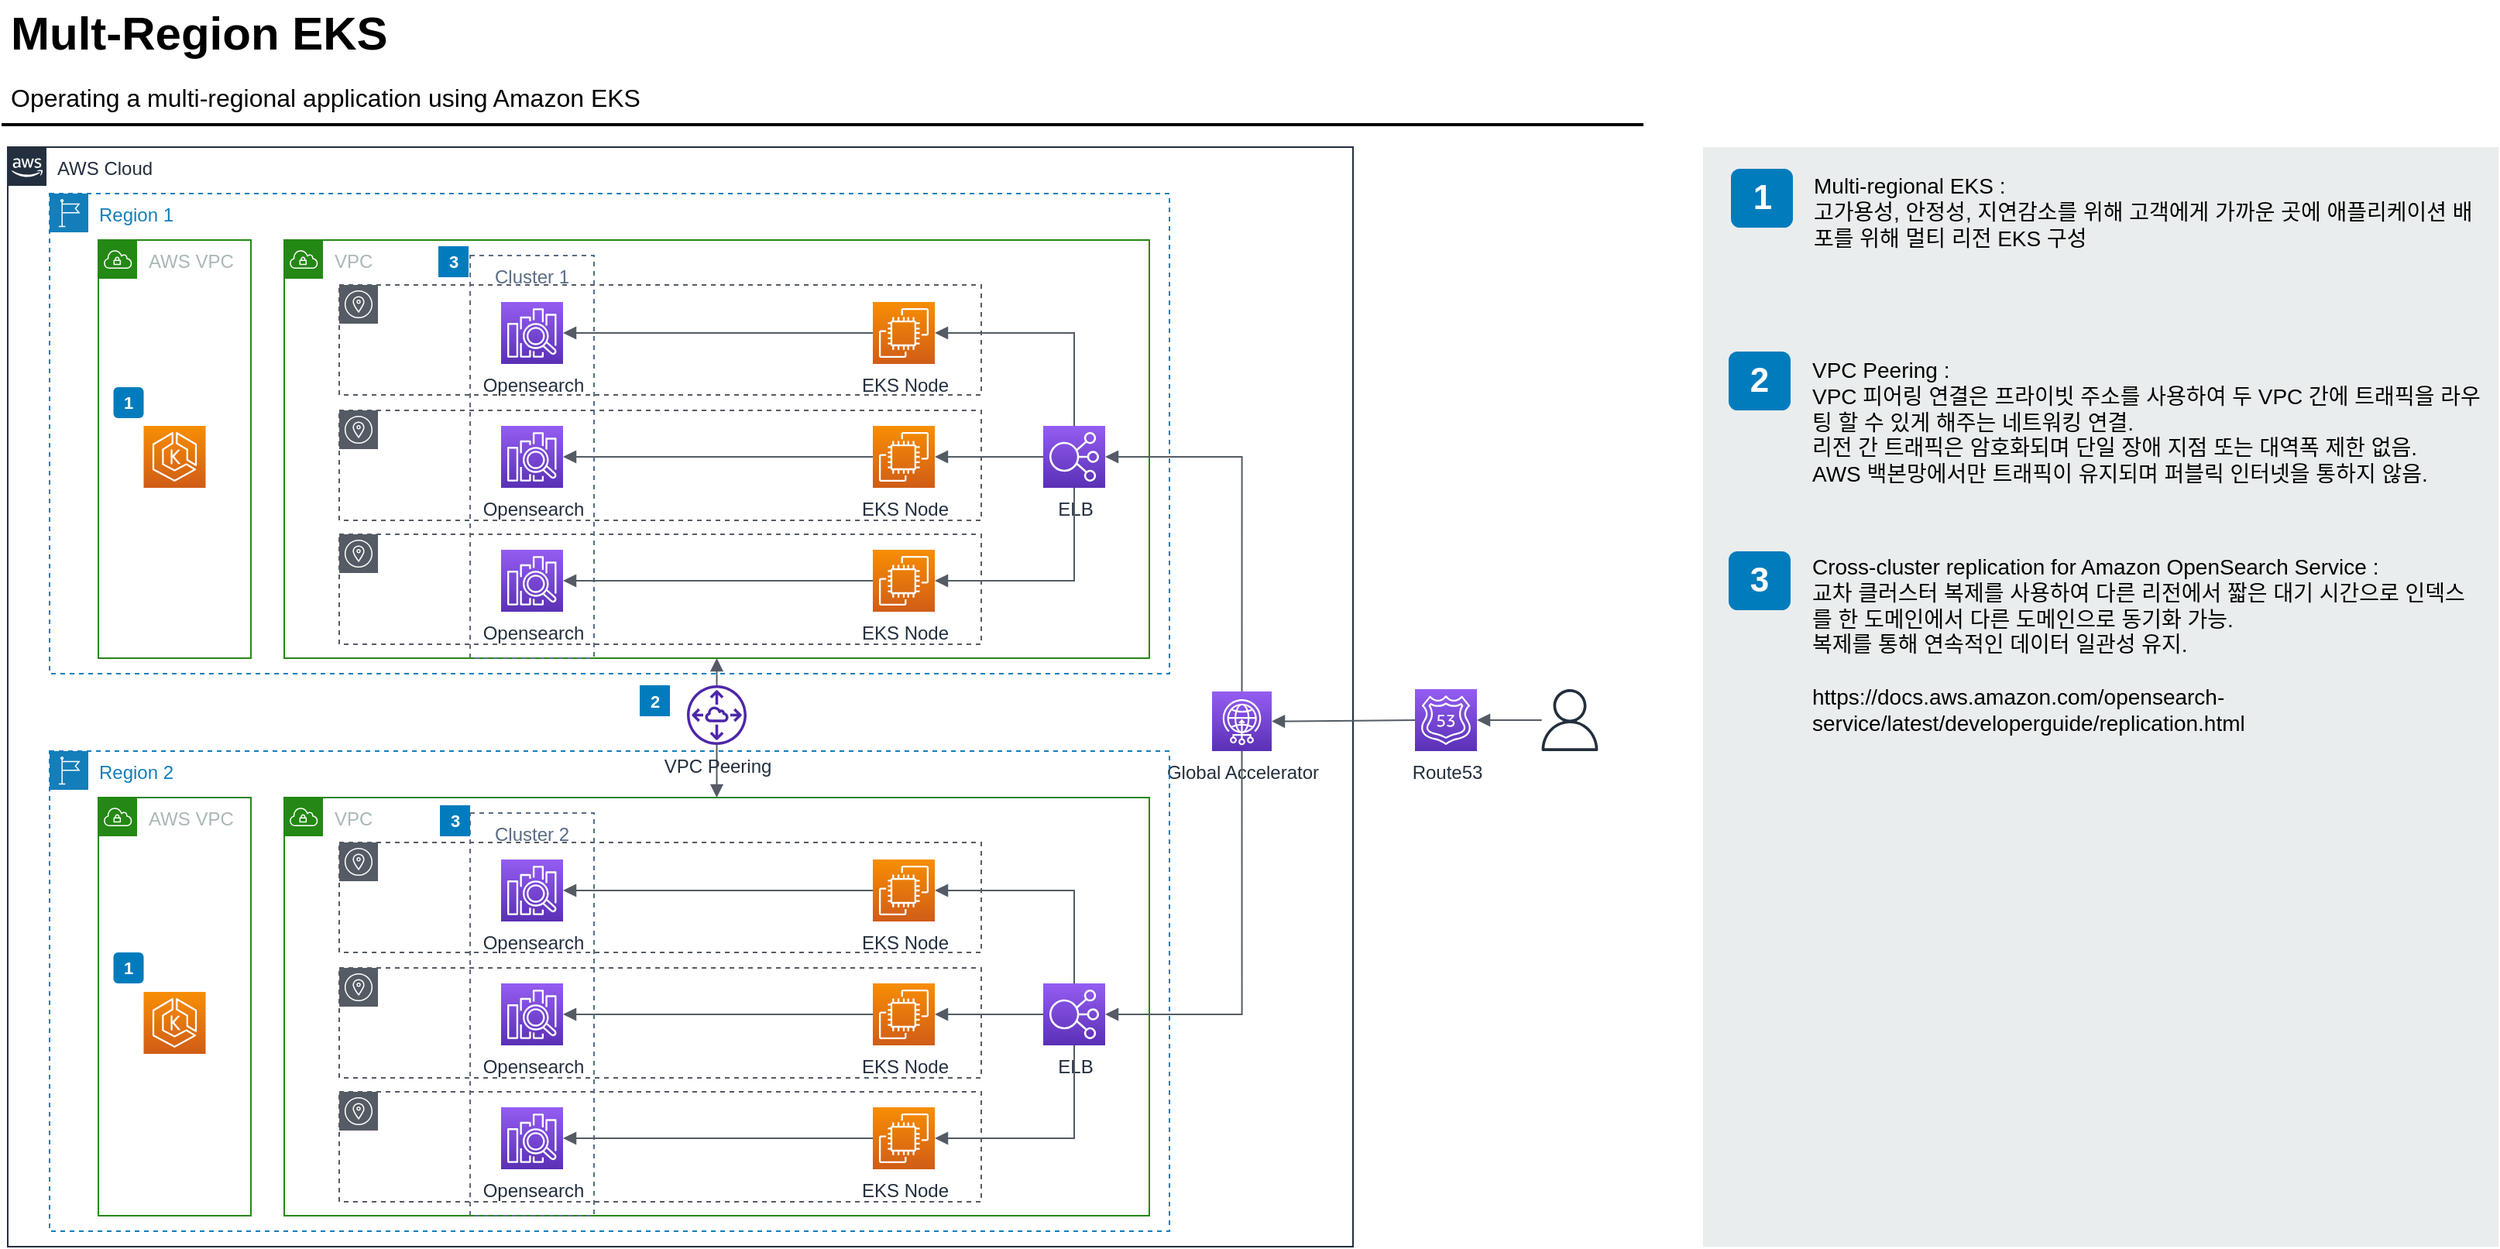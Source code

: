 <mxfile version="20.2.0" type="github">
  <diagram id="Ht1M8jgEwFfnCIfOTk4-" name="Page-1">
    <mxGraphModel dx="1955" dy="887" grid="1" gridSize="10" guides="1" tooltips="1" connect="1" arrows="1" fold="1" page="1" pageScale="1" pageWidth="827" pageHeight="1169" math="0" shadow="0">
      <root>
        <mxCell id="0" />
        <mxCell id="1" parent="0" />
        <mxCell id="-QjtrjUzRDEMRZ5MF8oH-47" value="Mult-Region EKS" style="text;html=1;resizable=0;points=[];autosize=1;align=left;verticalAlign=top;spacingTop=-4;fontSize=30;fontStyle=1" parent="1" vertex="1">
          <mxGeometry x="12" y="65.5" width="270" height="40" as="geometry" />
        </mxCell>
        <mxCell id="-QjtrjUzRDEMRZ5MF8oH-48" value="Operating a multi-regional application using Amazon EKS" style="text;html=1;resizable=0;points=[];autosize=1;align=left;verticalAlign=top;spacingTop=-4;fontSize=16" parent="1" vertex="1">
          <mxGeometry x="12" y="115.5" width="430" height="30" as="geometry" />
        </mxCell>
        <mxCell id="SCVMTBWpLvtzJIhz15lM-1" value="" style="line;strokeWidth=2;html=1;fontSize=14;" parent="1" vertex="1">
          <mxGeometry x="8" y="140.5" width="1060" height="10" as="geometry" />
        </mxCell>
        <mxCell id="7OVz4w7n9kzEPWy-4BBC-3" value="" style="rounded=0;whiteSpace=wrap;html=1;fillColor=#EAEDED;fontSize=22;fontColor=#FFFFFF;strokeColor=none;labelBackgroundColor=none;" parent="1" vertex="1">
          <mxGeometry x="1106.5" y="160" width="513.5" height="710" as="geometry" />
        </mxCell>
        <mxCell id="7OVz4w7n9kzEPWy-4BBC-4" value="1" style="rounded=1;whiteSpace=wrap;html=1;fillColor=#007CBD;strokeColor=none;fontColor=#FFFFFF;fontStyle=1;fontSize=22;labelBackgroundColor=none;" parent="1" vertex="1">
          <mxGeometry x="1124.5" y="174" width="40" height="38" as="geometry" />
        </mxCell>
        <mxCell id="7OVz4w7n9kzEPWy-4BBC-5" value="2" style="rounded=1;whiteSpace=wrap;html=1;fillColor=#007CBD;strokeColor=none;fontColor=#FFFFFF;fontStyle=1;fontSize=22;labelBackgroundColor=none;" parent="1" vertex="1">
          <mxGeometry x="1123" y="292" width="40" height="38" as="geometry" />
        </mxCell>
        <mxCell id="7OVz4w7n9kzEPWy-4BBC-6" value="3" style="rounded=1;whiteSpace=wrap;html=1;fillColor=#007CBD;strokeColor=none;fontColor=#FFFFFF;fontStyle=1;fontSize=22;labelBackgroundColor=none;" parent="1" vertex="1">
          <mxGeometry x="1123" y="421" width="40" height="38" as="geometry" />
        </mxCell>
        <mxCell id="7OVz4w7n9kzEPWy-4BBC-13" value="&lt;span&gt;Multi-regional EKS :&lt;br&gt;&lt;/span&gt;고가용성, 안정성, 지연감소를 위해 고객에게 가까운 곳에 애플리케이션 배포를 위해 멀티 리전 EKS 구성" style="text;html=1;align=left;verticalAlign=top;spacingTop=-4;fontSize=14;labelBackgroundColor=none;whiteSpace=wrap;" parent="1" vertex="1">
          <mxGeometry x="1176" y="173.5" width="434" height="118" as="geometry" />
        </mxCell>
        <mxCell id="7OVz4w7n9kzEPWy-4BBC-14" value="&lt;span&gt;VPC Peering :&lt;br&gt;&lt;/span&gt;VPC 피어링 연결은 프라이빗 주소를 사용하여 두 VPC 간에 트래픽을 라우팅 할 수 있게 해주는 네트워킹 연결.&lt;br&gt;리전 간 트래픽은 암호화되며 단일 장애 지점 또는 대역폭 제한 없음.&lt;br&gt;AWS 백본망에서만 트래픽이 유지되며 퍼블릭 인터넷을 통하지 않음.&lt;br&gt;" style="text;html=1;align=left;verticalAlign=top;spacingTop=-4;fontSize=14;labelBackgroundColor=none;whiteSpace=wrap;" parent="1" vertex="1">
          <mxGeometry x="1175" y="292.5" width="435" height="115" as="geometry" />
        </mxCell>
        <mxCell id="7OVz4w7n9kzEPWy-4BBC-15" value="&lt;span&gt;Cross-cluster replication for Amazon OpenSearch Service :&lt;br&gt;교차 클러스터 복제를 사용하여 다른 리전에서 짧은 대기 시간으로 인덱스를 한 도메인에서 다른 도메인으로 동기화 가능.&lt;br&gt;복제를 통해 연속적인 데이터 일관성 유지.&lt;br&gt;&lt;br&gt;https://docs.aws.amazon.com/opensearch-service/latest/developerguide/replication.html&lt;br&gt;&lt;/span&gt;" style="text;html=1;align=left;verticalAlign=top;spacingTop=-4;fontSize=14;labelBackgroundColor=none;whiteSpace=wrap;" parent="1" vertex="1">
          <mxGeometry x="1175" y="419.5" width="435" height="117" as="geometry" />
        </mxCell>
        <mxCell id="2nmR14bbNB3ImoQ5nQzP-1" value="AWS Cloud" style="points=[[0,0],[0.25,0],[0.5,0],[0.75,0],[1,0],[1,0.25],[1,0.5],[1,0.75],[1,1],[0.75,1],[0.5,1],[0.25,1],[0,1],[0,0.75],[0,0.5],[0,0.25]];outlineConnect=0;gradientColor=none;html=1;whiteSpace=wrap;fontSize=12;fontStyle=0;shape=mxgraph.aws4.group;grIcon=mxgraph.aws4.group_aws_cloud_alt;strokeColor=#232F3E;fillColor=none;verticalAlign=top;align=left;spacingLeft=30;fontColor=#232F3E;dashed=0;container=1;pointerEvents=0;collapsible=0;recursiveResize=0;" vertex="1" parent="1">
          <mxGeometry x="12" y="160" width="868.5" height="710" as="geometry" />
        </mxCell>
        <mxCell id="2nmR14bbNB3ImoQ5nQzP-2" value="Region 1" style="points=[[0,0],[0.25,0],[0.5,0],[0.75,0],[1,0],[1,0.25],[1,0.5],[1,0.75],[1,1],[0.75,1],[0.5,1],[0.25,1],[0,1],[0,0.75],[0,0.5],[0,0.25]];outlineConnect=0;gradientColor=none;html=1;whiteSpace=wrap;fontSize=12;fontStyle=0;container=1;pointerEvents=0;collapsible=0;recursiveResize=0;shape=mxgraph.aws4.group;grIcon=mxgraph.aws4.group_region;strokeColor=#147EBA;fillColor=none;verticalAlign=top;align=left;spacingLeft=30;fontColor=#147EBA;dashed=1;" vertex="1" parent="2nmR14bbNB3ImoQ5nQzP-1">
          <mxGeometry x="27" y="30" width="723" height="310" as="geometry" />
        </mxCell>
        <mxCell id="2nmR14bbNB3ImoQ5nQzP-4" value="AWS VPC" style="points=[[0,0],[0.25,0],[0.5,0],[0.75,0],[1,0],[1,0.25],[1,0.5],[1,0.75],[1,1],[0.75,1],[0.5,1],[0.25,1],[0,1],[0,0.75],[0,0.5],[0,0.25]];outlineConnect=0;gradientColor=none;html=1;whiteSpace=wrap;fontSize=12;fontStyle=0;container=1;pointerEvents=0;collapsible=0;recursiveResize=0;shape=mxgraph.aws4.group;grIcon=mxgraph.aws4.group_vpc;strokeColor=#248814;fillColor=none;verticalAlign=top;align=left;spacingLeft=30;fontColor=#AAB7B8;dashed=0;" vertex="1" parent="2nmR14bbNB3ImoQ5nQzP-2">
          <mxGeometry x="31.5" y="30" width="98.5" height="270" as="geometry" />
        </mxCell>
        <mxCell id="2nmR14bbNB3ImoQ5nQzP-7" value="" style="sketch=0;points=[[0,0,0],[0.25,0,0],[0.5,0,0],[0.75,0,0],[1,0,0],[0,1,0],[0.25,1,0],[0.5,1,0],[0.75,1,0],[1,1,0],[0,0.25,0],[0,0.5,0],[0,0.75,0],[1,0.25,0],[1,0.5,0],[1,0.75,0]];outlineConnect=0;fontColor=#232F3E;gradientColor=#F78E04;gradientDirection=north;fillColor=#D05C17;strokeColor=#ffffff;dashed=0;verticalLabelPosition=bottom;verticalAlign=top;align=center;html=1;fontSize=12;fontStyle=0;aspect=fixed;shape=mxgraph.aws4.resourceIcon;resIcon=mxgraph.aws4.eks;" vertex="1" parent="2nmR14bbNB3ImoQ5nQzP-4">
          <mxGeometry x="29.25" y="120" width="40" height="40" as="geometry" />
        </mxCell>
        <mxCell id="2nmR14bbNB3ImoQ5nQzP-74" value="1" style="rounded=1;whiteSpace=wrap;html=1;fillColor=#007CBD;strokeColor=none;fontColor=#FFFFFF;fontStyle=1;fontSize=11;labelBackgroundColor=none;" vertex="1" parent="2nmR14bbNB3ImoQ5nQzP-4">
          <mxGeometry x="9.75" y="95" width="19.5" height="20" as="geometry" />
        </mxCell>
        <mxCell id="2nmR14bbNB3ImoQ5nQzP-8" value="VPC" style="points=[[0,0],[0.25,0],[0.5,0],[0.75,0],[1,0],[1,0.25],[1,0.5],[1,0.75],[1,1],[0.75,1],[0.5,1],[0.25,1],[0,1],[0,0.75],[0,0.5],[0,0.25]];outlineConnect=0;gradientColor=none;html=1;whiteSpace=wrap;fontSize=12;fontStyle=0;container=1;pointerEvents=0;collapsible=0;recursiveResize=0;shape=mxgraph.aws4.group;grIcon=mxgraph.aws4.group_vpc;strokeColor=#248814;fillColor=none;verticalAlign=top;align=left;spacingLeft=30;fontColor=#AAB7B8;dashed=0;" vertex="1" parent="2nmR14bbNB3ImoQ5nQzP-2">
          <mxGeometry x="151.5" y="30" width="558.5" height="270" as="geometry" />
        </mxCell>
        <mxCell id="2nmR14bbNB3ImoQ5nQzP-19" value="" style="sketch=0;outlineConnect=0;gradientColor=none;html=1;whiteSpace=wrap;fontSize=12;fontStyle=0;shape=mxgraph.aws4.group;grIcon=mxgraph.aws4.group_availability_zone;strokeColor=#545B64;fillColor=none;verticalAlign=top;align=left;spacingLeft=30;fontColor=#545B64;dashed=1;" vertex="1" parent="2nmR14bbNB3ImoQ5nQzP-8">
          <mxGeometry x="35.5" y="190" width="414.5" height="71" as="geometry" />
        </mxCell>
        <mxCell id="2nmR14bbNB3ImoQ5nQzP-13" value="" style="sketch=0;outlineConnect=0;gradientColor=none;html=1;whiteSpace=wrap;fontSize=12;fontStyle=0;shape=mxgraph.aws4.group;grIcon=mxgraph.aws4.group_availability_zone;strokeColor=#545B64;fillColor=none;verticalAlign=top;align=left;spacingLeft=30;fontColor=#545B64;dashed=1;" vertex="1" parent="2nmR14bbNB3ImoQ5nQzP-8">
          <mxGeometry x="35.5" y="29" width="414.5" height="71" as="geometry" />
        </mxCell>
        <mxCell id="2nmR14bbNB3ImoQ5nQzP-18" value="" style="sketch=0;outlineConnect=0;gradientColor=none;html=1;whiteSpace=wrap;fontSize=12;fontStyle=0;shape=mxgraph.aws4.group;grIcon=mxgraph.aws4.group_availability_zone;strokeColor=#545B64;fillColor=none;verticalAlign=top;align=left;spacingLeft=30;fontColor=#545B64;dashed=1;" vertex="1" parent="2nmR14bbNB3ImoQ5nQzP-8">
          <mxGeometry x="35.5" y="110" width="414.5" height="71" as="geometry" />
        </mxCell>
        <mxCell id="2nmR14bbNB3ImoQ5nQzP-20" value="EKS Node" style="sketch=0;points=[[0,0,0],[0.25,0,0],[0.5,0,0],[0.75,0,0],[1,0,0],[0,1,0],[0.25,1,0],[0.5,1,0],[0.75,1,0],[1,1,0],[0,0.25,0],[0,0.5,0],[0,0.75,0],[1,0.25,0],[1,0.5,0],[1,0.75,0]];outlineConnect=0;fontColor=#232F3E;gradientColor=#F78E04;gradientDirection=north;fillColor=#D05C17;strokeColor=#ffffff;dashed=0;verticalLabelPosition=bottom;verticalAlign=top;align=center;html=1;fontSize=12;fontStyle=0;aspect=fixed;shape=mxgraph.aws4.resourceIcon;resIcon=mxgraph.aws4.ec2;" vertex="1" parent="2nmR14bbNB3ImoQ5nQzP-8">
          <mxGeometry x="380" y="40" width="40" height="40" as="geometry" />
        </mxCell>
        <mxCell id="2nmR14bbNB3ImoQ5nQzP-23" value="Opensearch" style="sketch=0;points=[[0,0,0],[0.25,0,0],[0.5,0,0],[0.75,0,0],[1,0,0],[0,1,0],[0.25,1,0],[0.5,1,0],[0.75,1,0],[1,1,0],[0,0.25,0],[0,0.5,0],[0,0.75,0],[1,0.25,0],[1,0.5,0],[1,0.75,0]];outlineConnect=0;fontColor=#232F3E;gradientColor=#945DF2;gradientDirection=north;fillColor=#5A30B5;strokeColor=#ffffff;dashed=0;verticalLabelPosition=bottom;verticalAlign=top;align=center;html=1;fontSize=12;fontStyle=0;aspect=fixed;shape=mxgraph.aws4.resourceIcon;resIcon=mxgraph.aws4.elasticsearch_service;" vertex="1" parent="2nmR14bbNB3ImoQ5nQzP-8">
          <mxGeometry x="140" y="120" width="40" height="40" as="geometry" />
        </mxCell>
        <mxCell id="2nmR14bbNB3ImoQ5nQzP-24" value="Opensearch" style="sketch=0;points=[[0,0,0],[0.25,0,0],[0.5,0,0],[0.75,0,0],[1,0,0],[0,1,0],[0.25,1,0],[0.5,1,0],[0.75,1,0],[1,1,0],[0,0.25,0],[0,0.5,0],[0,0.75,0],[1,0.25,0],[1,0.5,0],[1,0.75,0]];outlineConnect=0;fontColor=#232F3E;gradientColor=#945DF2;gradientDirection=north;fillColor=#5A30B5;strokeColor=#ffffff;dashed=0;verticalLabelPosition=bottom;verticalAlign=top;align=center;html=1;fontSize=12;fontStyle=0;aspect=fixed;shape=mxgraph.aws4.resourceIcon;resIcon=mxgraph.aws4.elasticsearch_service;" vertex="1" parent="2nmR14bbNB3ImoQ5nQzP-8">
          <mxGeometry x="140" y="40" width="40" height="40" as="geometry" />
        </mxCell>
        <mxCell id="2nmR14bbNB3ImoQ5nQzP-25" value="Opensearch" style="sketch=0;points=[[0,0,0],[0.25,0,0],[0.5,0,0],[0.75,0,0],[1,0,0],[0,1,0],[0.25,1,0],[0.5,1,0],[0.75,1,0],[1,1,0],[0,0.25,0],[0,0.5,0],[0,0.75,0],[1,0.25,0],[1,0.5,0],[1,0.75,0]];outlineConnect=0;fontColor=#232F3E;gradientColor=#945DF2;gradientDirection=north;fillColor=#5A30B5;strokeColor=#ffffff;dashed=0;verticalLabelPosition=bottom;verticalAlign=top;align=center;html=1;fontSize=12;fontStyle=0;aspect=fixed;shape=mxgraph.aws4.resourceIcon;resIcon=mxgraph.aws4.elasticsearch_service;" vertex="1" parent="2nmR14bbNB3ImoQ5nQzP-8">
          <mxGeometry x="140" y="200" width="40" height="40" as="geometry" />
        </mxCell>
        <mxCell id="2nmR14bbNB3ImoQ5nQzP-27" value="EKS Node" style="sketch=0;points=[[0,0,0],[0.25,0,0],[0.5,0,0],[0.75,0,0],[1,0,0],[0,1,0],[0.25,1,0],[0.5,1,0],[0.75,1,0],[1,1,0],[0,0.25,0],[0,0.5,0],[0,0.75,0],[1,0.25,0],[1,0.5,0],[1,0.75,0]];outlineConnect=0;fontColor=#232F3E;gradientColor=#F78E04;gradientDirection=north;fillColor=#D05C17;strokeColor=#ffffff;dashed=0;verticalLabelPosition=bottom;verticalAlign=top;align=center;html=1;fontSize=12;fontStyle=0;aspect=fixed;shape=mxgraph.aws4.resourceIcon;resIcon=mxgraph.aws4.ec2;" vertex="1" parent="2nmR14bbNB3ImoQ5nQzP-8">
          <mxGeometry x="380" y="120" width="40" height="40" as="geometry" />
        </mxCell>
        <mxCell id="2nmR14bbNB3ImoQ5nQzP-29" value="" style="edgeStyle=orthogonalEdgeStyle;html=1;endArrow=none;elbow=vertical;startArrow=block;startFill=1;strokeColor=#545B64;rounded=0;fontSize=12;exitX=1;exitY=0.5;exitDx=0;exitDy=0;exitPerimeter=0;entryX=0;entryY=0.5;entryDx=0;entryDy=0;entryPerimeter=0;" edge="1" parent="2nmR14bbNB3ImoQ5nQzP-8" source="2nmR14bbNB3ImoQ5nQzP-24" target="2nmR14bbNB3ImoQ5nQzP-20">
          <mxGeometry width="100" relative="1" as="geometry">
            <mxPoint x="480" y="280" as="sourcePoint" />
            <mxPoint x="580" y="280" as="targetPoint" />
          </mxGeometry>
        </mxCell>
        <mxCell id="2nmR14bbNB3ImoQ5nQzP-30" value="" style="edgeStyle=orthogonalEdgeStyle;html=1;endArrow=none;elbow=vertical;startArrow=block;startFill=1;strokeColor=#545B64;rounded=0;fontSize=12;exitX=1;exitY=0.5;exitDx=0;exitDy=0;exitPerimeter=0;entryX=0;entryY=0.5;entryDx=0;entryDy=0;entryPerimeter=0;" edge="1" parent="2nmR14bbNB3ImoQ5nQzP-8" source="2nmR14bbNB3ImoQ5nQzP-23" target="2nmR14bbNB3ImoQ5nQzP-27">
          <mxGeometry width="100" relative="1" as="geometry">
            <mxPoint x="710" y="181" as="sourcePoint" />
            <mxPoint x="910" y="181" as="targetPoint" />
          </mxGeometry>
        </mxCell>
        <mxCell id="2nmR14bbNB3ImoQ5nQzP-34" value="ELB" style="sketch=0;points=[[0,0,0],[0.25,0,0],[0.5,0,0],[0.75,0,0],[1,0,0],[0,1,0],[0.25,1,0],[0.5,1,0],[0.75,1,0],[1,1,0],[0,0.25,0],[0,0.5,0],[0,0.75,0],[1,0.25,0],[1,0.5,0],[1,0.75,0]];outlineConnect=0;fontColor=#232F3E;gradientColor=#945DF2;gradientDirection=north;fillColor=#5A30B5;strokeColor=#ffffff;dashed=0;verticalLabelPosition=bottom;verticalAlign=top;align=center;html=1;fontSize=12;fontStyle=0;aspect=fixed;shape=mxgraph.aws4.resourceIcon;resIcon=mxgraph.aws4.elastic_load_balancing;" vertex="1" parent="2nmR14bbNB3ImoQ5nQzP-8">
          <mxGeometry x="490" y="120" width="40" height="40" as="geometry" />
        </mxCell>
        <mxCell id="2nmR14bbNB3ImoQ5nQzP-35" value="" style="edgeStyle=orthogonalEdgeStyle;html=1;endArrow=none;elbow=vertical;startArrow=block;startFill=1;strokeColor=#545B64;rounded=0;fontSize=12;exitX=1;exitY=0.5;exitDx=0;exitDy=0;exitPerimeter=0;entryX=0.5;entryY=0;entryDx=0;entryDy=0;entryPerimeter=0;" edge="1" parent="2nmR14bbNB3ImoQ5nQzP-8" source="2nmR14bbNB3ImoQ5nQzP-20" target="2nmR14bbNB3ImoQ5nQzP-34">
          <mxGeometry width="100" relative="1" as="geometry">
            <mxPoint x="680" y="219.5" as="sourcePoint" />
            <mxPoint x="880" y="219.5" as="targetPoint" />
          </mxGeometry>
        </mxCell>
        <mxCell id="2nmR14bbNB3ImoQ5nQzP-36" value="" style="edgeStyle=orthogonalEdgeStyle;html=1;endArrow=none;elbow=vertical;startArrow=block;startFill=1;strokeColor=#545B64;rounded=0;fontSize=12;exitX=1;exitY=0.5;exitDx=0;exitDy=0;exitPerimeter=0;entryX=0;entryY=0.5;entryDx=0;entryDy=0;entryPerimeter=0;" edge="1" parent="2nmR14bbNB3ImoQ5nQzP-8" source="2nmR14bbNB3ImoQ5nQzP-27" target="2nmR14bbNB3ImoQ5nQzP-34">
          <mxGeometry width="100" relative="1" as="geometry">
            <mxPoint x="430" y="70" as="sourcePoint" />
            <mxPoint x="520" y="130" as="targetPoint" />
          </mxGeometry>
        </mxCell>
        <mxCell id="2nmR14bbNB3ImoQ5nQzP-14" value="EKS Node" style="sketch=0;points=[[0,0,0],[0.25,0,0],[0.5,0,0],[0.75,0,0],[1,0,0],[0,1,0],[0.25,1,0],[0.5,1,0],[0.75,1,0],[1,1,0],[0,0.25,0],[0,0.5,0],[0,0.75,0],[1,0.25,0],[1,0.5,0],[1,0.75,0]];outlineConnect=0;fontColor=#232F3E;gradientColor=#F78E04;gradientDirection=north;fillColor=#D05C17;strokeColor=#ffffff;dashed=0;verticalLabelPosition=bottom;verticalAlign=top;align=center;html=1;fontSize=12;fontStyle=0;aspect=fixed;shape=mxgraph.aws4.resourceIcon;resIcon=mxgraph.aws4.ec2;" vertex="1" parent="2nmR14bbNB3ImoQ5nQzP-8">
          <mxGeometry x="380" y="200" width="40" height="40" as="geometry" />
        </mxCell>
        <mxCell id="2nmR14bbNB3ImoQ5nQzP-38" value="" style="edgeStyle=orthogonalEdgeStyle;html=1;endArrow=none;elbow=vertical;startArrow=block;startFill=1;strokeColor=#545B64;rounded=0;fontSize=12;" edge="1" parent="2nmR14bbNB3ImoQ5nQzP-8" source="2nmR14bbNB3ImoQ5nQzP-14" target="2nmR14bbNB3ImoQ5nQzP-34">
          <mxGeometry width="100" relative="1" as="geometry">
            <mxPoint x="430" y="150" as="sourcePoint" />
            <mxPoint x="500" y="150" as="targetPoint" />
          </mxGeometry>
        </mxCell>
        <mxCell id="2nmR14bbNB3ImoQ5nQzP-72" value="Cluster 1" style="fillColor=none;strokeColor=#5A6C86;dashed=1;verticalAlign=top;fontStyle=0;fontColor=#5A6C86;fontSize=12;" vertex="1" parent="2nmR14bbNB3ImoQ5nQzP-8">
          <mxGeometry x="120" y="10" width="80" height="260" as="geometry" />
        </mxCell>
        <mxCell id="2nmR14bbNB3ImoQ5nQzP-78" value="3" style="rounded=1;whiteSpace=wrap;html=1;fillColor=#007CBD;strokeColor=none;fontColor=#FFFFFF;fontStyle=1;fontSize=11;labelBackgroundColor=none;arcSize=0;" vertex="1" parent="2nmR14bbNB3ImoQ5nQzP-8">
          <mxGeometry x="99.5" y="4" width="19.5" height="20" as="geometry" />
        </mxCell>
        <mxCell id="2nmR14bbNB3ImoQ5nQzP-33" value="Global Accelerator" style="sketch=0;points=[[0,0,0],[0.25,0,0],[0.5,0,0],[0.75,0,0],[1,0,0],[0,1,0],[0.25,1,0],[0.5,1,0],[0.75,1,0],[1,1,0],[0,0.25,0],[0,0.5,0],[0,0.75,0],[1,0.25,0],[1,0.5,0],[1,0.75,0]];outlineConnect=0;fontColor=#232F3E;gradientColor=#945DF2;gradientDirection=north;fillColor=#5A30B5;strokeColor=#ffffff;dashed=0;verticalLabelPosition=bottom;verticalAlign=top;align=center;html=1;fontSize=12;fontStyle=0;aspect=fixed;shape=mxgraph.aws4.resourceIcon;resIcon=mxgraph.aws4.global_accelerator;" vertex="1" parent="2nmR14bbNB3ImoQ5nQzP-1">
          <mxGeometry x="777.5" y="351.5" width="38.5" height="38.5" as="geometry" />
        </mxCell>
        <mxCell id="2nmR14bbNB3ImoQ5nQzP-43" value="" style="edgeStyle=orthogonalEdgeStyle;html=1;endArrow=none;elbow=vertical;startArrow=block;startFill=1;strokeColor=#545B64;rounded=0;fontSize=12;exitX=1;exitY=0.5;exitDx=0;exitDy=0;exitPerimeter=0;entryX=0.5;entryY=0;entryDx=0;entryDy=0;entryPerimeter=0;" edge="1" parent="2nmR14bbNB3ImoQ5nQzP-1" source="2nmR14bbNB3ImoQ5nQzP-34" target="2nmR14bbNB3ImoQ5nQzP-33">
          <mxGeometry width="100" relative="1" as="geometry">
            <mxPoint x="658.5" y="170" as="sourcePoint" />
            <mxPoint x="798.5" y="320" as="targetPoint" />
          </mxGeometry>
        </mxCell>
        <mxCell id="2nmR14bbNB3ImoQ5nQzP-44" value="Region 2" style="points=[[0,0],[0.25,0],[0.5,0],[0.75,0],[1,0],[1,0.25],[1,0.5],[1,0.75],[1,1],[0.75,1],[0.5,1],[0.25,1],[0,1],[0,0.75],[0,0.5],[0,0.25]];outlineConnect=0;gradientColor=none;html=1;whiteSpace=wrap;fontSize=12;fontStyle=0;container=1;pointerEvents=0;collapsible=0;recursiveResize=0;shape=mxgraph.aws4.group;grIcon=mxgraph.aws4.group_region;strokeColor=#147EBA;fillColor=none;verticalAlign=top;align=left;spacingLeft=30;fontColor=#147EBA;dashed=1;" vertex="1" parent="2nmR14bbNB3ImoQ5nQzP-1">
          <mxGeometry x="27" y="390" width="723" height="310" as="geometry" />
        </mxCell>
        <mxCell id="2nmR14bbNB3ImoQ5nQzP-45" value="AWS VPC" style="points=[[0,0],[0.25,0],[0.5,0],[0.75,0],[1,0],[1,0.25],[1,0.5],[1,0.75],[1,1],[0.75,1],[0.5,1],[0.25,1],[0,1],[0,0.75],[0,0.5],[0,0.25]];outlineConnect=0;gradientColor=none;html=1;whiteSpace=wrap;fontSize=12;fontStyle=0;container=1;pointerEvents=0;collapsible=0;recursiveResize=0;shape=mxgraph.aws4.group;grIcon=mxgraph.aws4.group_vpc;strokeColor=#248814;fillColor=none;verticalAlign=top;align=left;spacingLeft=30;fontColor=#AAB7B8;dashed=0;" vertex="1" parent="2nmR14bbNB3ImoQ5nQzP-44">
          <mxGeometry x="31.5" y="30" width="98.5" height="270" as="geometry" />
        </mxCell>
        <mxCell id="2nmR14bbNB3ImoQ5nQzP-46" value="" style="sketch=0;points=[[0,0,0],[0.25,0,0],[0.5,0,0],[0.75,0,0],[1,0,0],[0,1,0],[0.25,1,0],[0.5,1,0],[0.75,1,0],[1,1,0],[0,0.25,0],[0,0.5,0],[0,0.75,0],[1,0.25,0],[1,0.5,0],[1,0.75,0]];outlineConnect=0;fontColor=#232F3E;gradientColor=#F78E04;gradientDirection=north;fillColor=#D05C17;strokeColor=#ffffff;dashed=0;verticalLabelPosition=bottom;verticalAlign=top;align=center;html=1;fontSize=12;fontStyle=0;aspect=fixed;shape=mxgraph.aws4.resourceIcon;resIcon=mxgraph.aws4.eks;" vertex="1" parent="2nmR14bbNB3ImoQ5nQzP-45">
          <mxGeometry x="29.25" y="125.5" width="40" height="40" as="geometry" />
        </mxCell>
        <mxCell id="2nmR14bbNB3ImoQ5nQzP-75" value="1" style="rounded=1;whiteSpace=wrap;html=1;fillColor=#007CBD;strokeColor=none;fontColor=#FFFFFF;fontStyle=1;fontSize=11;labelBackgroundColor=none;" vertex="1" parent="2nmR14bbNB3ImoQ5nQzP-45">
          <mxGeometry x="9.75" y="100" width="19.5" height="20" as="geometry" />
        </mxCell>
        <mxCell id="2nmR14bbNB3ImoQ5nQzP-47" value="VPC" style="points=[[0,0],[0.25,0],[0.5,0],[0.75,0],[1,0],[1,0.25],[1,0.5],[1,0.75],[1,1],[0.75,1],[0.5,1],[0.25,1],[0,1],[0,0.75],[0,0.5],[0,0.25]];outlineConnect=0;gradientColor=none;html=1;whiteSpace=wrap;fontSize=12;fontStyle=0;container=1;pointerEvents=0;collapsible=0;recursiveResize=0;shape=mxgraph.aws4.group;grIcon=mxgraph.aws4.group_vpc;strokeColor=#248814;fillColor=none;verticalAlign=top;align=left;spacingLeft=30;fontColor=#AAB7B8;dashed=0;" vertex="1" parent="2nmR14bbNB3ImoQ5nQzP-44">
          <mxGeometry x="151.5" y="30" width="558.5" height="270" as="geometry" />
        </mxCell>
        <mxCell id="2nmR14bbNB3ImoQ5nQzP-48" value="" style="sketch=0;outlineConnect=0;gradientColor=none;html=1;whiteSpace=wrap;fontSize=12;fontStyle=0;shape=mxgraph.aws4.group;grIcon=mxgraph.aws4.group_availability_zone;strokeColor=#545B64;fillColor=none;verticalAlign=top;align=left;spacingLeft=30;fontColor=#545B64;dashed=1;" vertex="1" parent="2nmR14bbNB3ImoQ5nQzP-47">
          <mxGeometry x="35.5" y="190" width="414.5" height="71" as="geometry" />
        </mxCell>
        <mxCell id="2nmR14bbNB3ImoQ5nQzP-49" value="" style="sketch=0;outlineConnect=0;gradientColor=none;html=1;whiteSpace=wrap;fontSize=12;fontStyle=0;shape=mxgraph.aws4.group;grIcon=mxgraph.aws4.group_availability_zone;strokeColor=#545B64;fillColor=none;verticalAlign=top;align=left;spacingLeft=30;fontColor=#545B64;dashed=1;" vertex="1" parent="2nmR14bbNB3ImoQ5nQzP-47">
          <mxGeometry x="35.5" y="29" width="414.5" height="71" as="geometry" />
        </mxCell>
        <mxCell id="2nmR14bbNB3ImoQ5nQzP-50" value="" style="sketch=0;outlineConnect=0;gradientColor=none;html=1;whiteSpace=wrap;fontSize=12;fontStyle=0;shape=mxgraph.aws4.group;grIcon=mxgraph.aws4.group_availability_zone;strokeColor=#545B64;fillColor=none;verticalAlign=top;align=left;spacingLeft=30;fontColor=#545B64;dashed=1;" vertex="1" parent="2nmR14bbNB3ImoQ5nQzP-47">
          <mxGeometry x="35.5" y="110" width="414.5" height="71" as="geometry" />
        </mxCell>
        <mxCell id="2nmR14bbNB3ImoQ5nQzP-51" value="EKS Node" style="sketch=0;points=[[0,0,0],[0.25,0,0],[0.5,0,0],[0.75,0,0],[1,0,0],[0,1,0],[0.25,1,0],[0.5,1,0],[0.75,1,0],[1,1,0],[0,0.25,0],[0,0.5,0],[0,0.75,0],[1,0.25,0],[1,0.5,0],[1,0.75,0]];outlineConnect=0;fontColor=#232F3E;gradientColor=#F78E04;gradientDirection=north;fillColor=#D05C17;strokeColor=#ffffff;dashed=0;verticalLabelPosition=bottom;verticalAlign=top;align=center;html=1;fontSize=12;fontStyle=0;aspect=fixed;shape=mxgraph.aws4.resourceIcon;resIcon=mxgraph.aws4.ec2;" vertex="1" parent="2nmR14bbNB3ImoQ5nQzP-47">
          <mxGeometry x="380" y="40" width="40" height="40" as="geometry" />
        </mxCell>
        <mxCell id="2nmR14bbNB3ImoQ5nQzP-52" value="Opensearch" style="sketch=0;points=[[0,0,0],[0.25,0,0],[0.5,0,0],[0.75,0,0],[1,0,0],[0,1,0],[0.25,1,0],[0.5,1,0],[0.75,1,0],[1,1,0],[0,0.25,0],[0,0.5,0],[0,0.75,0],[1,0.25,0],[1,0.5,0],[1,0.75,0]];outlineConnect=0;fontColor=#232F3E;gradientColor=#945DF2;gradientDirection=north;fillColor=#5A30B5;strokeColor=#ffffff;dashed=0;verticalLabelPosition=bottom;verticalAlign=top;align=center;html=1;fontSize=12;fontStyle=0;aspect=fixed;shape=mxgraph.aws4.resourceIcon;resIcon=mxgraph.aws4.elasticsearch_service;" vertex="1" parent="2nmR14bbNB3ImoQ5nQzP-47">
          <mxGeometry x="140" y="120" width="40" height="40" as="geometry" />
        </mxCell>
        <mxCell id="2nmR14bbNB3ImoQ5nQzP-53" value="Opensearch" style="sketch=0;points=[[0,0,0],[0.25,0,0],[0.5,0,0],[0.75,0,0],[1,0,0],[0,1,0],[0.25,1,0],[0.5,1,0],[0.75,1,0],[1,1,0],[0,0.25,0],[0,0.5,0],[0,0.75,0],[1,0.25,0],[1,0.5,0],[1,0.75,0]];outlineConnect=0;fontColor=#232F3E;gradientColor=#945DF2;gradientDirection=north;fillColor=#5A30B5;strokeColor=#ffffff;dashed=0;verticalLabelPosition=bottom;verticalAlign=top;align=center;html=1;fontSize=12;fontStyle=0;aspect=fixed;shape=mxgraph.aws4.resourceIcon;resIcon=mxgraph.aws4.elasticsearch_service;" vertex="1" parent="2nmR14bbNB3ImoQ5nQzP-47">
          <mxGeometry x="140" y="40" width="40" height="40" as="geometry" />
        </mxCell>
        <mxCell id="2nmR14bbNB3ImoQ5nQzP-54" value="Opensearch" style="sketch=0;points=[[0,0,0],[0.25,0,0],[0.5,0,0],[0.75,0,0],[1,0,0],[0,1,0],[0.25,1,0],[0.5,1,0],[0.75,1,0],[1,1,0],[0,0.25,0],[0,0.5,0],[0,0.75,0],[1,0.25,0],[1,0.5,0],[1,0.75,0]];outlineConnect=0;fontColor=#232F3E;gradientColor=#945DF2;gradientDirection=north;fillColor=#5A30B5;strokeColor=#ffffff;dashed=0;verticalLabelPosition=bottom;verticalAlign=top;align=center;html=1;fontSize=12;fontStyle=0;aspect=fixed;shape=mxgraph.aws4.resourceIcon;resIcon=mxgraph.aws4.elasticsearch_service;" vertex="1" parent="2nmR14bbNB3ImoQ5nQzP-47">
          <mxGeometry x="140" y="200" width="40" height="40" as="geometry" />
        </mxCell>
        <mxCell id="2nmR14bbNB3ImoQ5nQzP-55" value="EKS Node" style="sketch=0;points=[[0,0,0],[0.25,0,0],[0.5,0,0],[0.75,0,0],[1,0,0],[0,1,0],[0.25,1,0],[0.5,1,0],[0.75,1,0],[1,1,0],[0,0.25,0],[0,0.5,0],[0,0.75,0],[1,0.25,0],[1,0.5,0],[1,0.75,0]];outlineConnect=0;fontColor=#232F3E;gradientColor=#F78E04;gradientDirection=north;fillColor=#D05C17;strokeColor=#ffffff;dashed=0;verticalLabelPosition=bottom;verticalAlign=top;align=center;html=1;fontSize=12;fontStyle=0;aspect=fixed;shape=mxgraph.aws4.resourceIcon;resIcon=mxgraph.aws4.ec2;" vertex="1" parent="2nmR14bbNB3ImoQ5nQzP-47">
          <mxGeometry x="380" y="120" width="40" height="40" as="geometry" />
        </mxCell>
        <mxCell id="2nmR14bbNB3ImoQ5nQzP-56" value="" style="edgeStyle=orthogonalEdgeStyle;html=1;endArrow=none;elbow=vertical;startArrow=block;startFill=1;strokeColor=#545B64;rounded=0;fontSize=12;exitX=1;exitY=0.5;exitDx=0;exitDy=0;exitPerimeter=0;entryX=0;entryY=0.5;entryDx=0;entryDy=0;entryPerimeter=0;" edge="1" parent="2nmR14bbNB3ImoQ5nQzP-47" source="2nmR14bbNB3ImoQ5nQzP-53" target="2nmR14bbNB3ImoQ5nQzP-51">
          <mxGeometry width="100" relative="1" as="geometry">
            <mxPoint x="480" y="280" as="sourcePoint" />
            <mxPoint x="580" y="280" as="targetPoint" />
          </mxGeometry>
        </mxCell>
        <mxCell id="2nmR14bbNB3ImoQ5nQzP-57" value="" style="edgeStyle=orthogonalEdgeStyle;html=1;endArrow=none;elbow=vertical;startArrow=block;startFill=1;strokeColor=#545B64;rounded=0;fontSize=12;exitX=1;exitY=0.5;exitDx=0;exitDy=0;exitPerimeter=0;entryX=0;entryY=0.5;entryDx=0;entryDy=0;entryPerimeter=0;" edge="1" parent="2nmR14bbNB3ImoQ5nQzP-47" source="2nmR14bbNB3ImoQ5nQzP-52" target="2nmR14bbNB3ImoQ5nQzP-55">
          <mxGeometry width="100" relative="1" as="geometry">
            <mxPoint x="710" y="181" as="sourcePoint" />
            <mxPoint x="910" y="181" as="targetPoint" />
          </mxGeometry>
        </mxCell>
        <mxCell id="2nmR14bbNB3ImoQ5nQzP-58" value="ELB" style="sketch=0;points=[[0,0,0],[0.25,0,0],[0.5,0,0],[0.75,0,0],[1,0,0],[0,1,0],[0.25,1,0],[0.5,1,0],[0.75,1,0],[1,1,0],[0,0.25,0],[0,0.5,0],[0,0.75,0],[1,0.25,0],[1,0.5,0],[1,0.75,0]];outlineConnect=0;fontColor=#232F3E;gradientColor=#945DF2;gradientDirection=north;fillColor=#5A30B5;strokeColor=#ffffff;dashed=0;verticalLabelPosition=bottom;verticalAlign=top;align=center;html=1;fontSize=12;fontStyle=0;aspect=fixed;shape=mxgraph.aws4.resourceIcon;resIcon=mxgraph.aws4.elastic_load_balancing;" vertex="1" parent="2nmR14bbNB3ImoQ5nQzP-47">
          <mxGeometry x="490" y="120" width="40" height="40" as="geometry" />
        </mxCell>
        <mxCell id="2nmR14bbNB3ImoQ5nQzP-59" value="" style="edgeStyle=orthogonalEdgeStyle;html=1;endArrow=none;elbow=vertical;startArrow=block;startFill=1;strokeColor=#545B64;rounded=0;fontSize=12;exitX=1;exitY=0.5;exitDx=0;exitDy=0;exitPerimeter=0;entryX=0.5;entryY=0;entryDx=0;entryDy=0;entryPerimeter=0;" edge="1" parent="2nmR14bbNB3ImoQ5nQzP-47" source="2nmR14bbNB3ImoQ5nQzP-51" target="2nmR14bbNB3ImoQ5nQzP-58">
          <mxGeometry width="100" relative="1" as="geometry">
            <mxPoint x="680" y="219.5" as="sourcePoint" />
            <mxPoint x="880" y="219.5" as="targetPoint" />
          </mxGeometry>
        </mxCell>
        <mxCell id="2nmR14bbNB3ImoQ5nQzP-60" value="" style="edgeStyle=orthogonalEdgeStyle;html=1;endArrow=none;elbow=vertical;startArrow=block;startFill=1;strokeColor=#545B64;rounded=0;fontSize=12;exitX=1;exitY=0.5;exitDx=0;exitDy=0;exitPerimeter=0;entryX=0;entryY=0.5;entryDx=0;entryDy=0;entryPerimeter=0;" edge="1" parent="2nmR14bbNB3ImoQ5nQzP-47" source="2nmR14bbNB3ImoQ5nQzP-55" target="2nmR14bbNB3ImoQ5nQzP-58">
          <mxGeometry width="100" relative="1" as="geometry">
            <mxPoint x="430" y="70" as="sourcePoint" />
            <mxPoint x="520" y="130" as="targetPoint" />
          </mxGeometry>
        </mxCell>
        <mxCell id="2nmR14bbNB3ImoQ5nQzP-61" value="EKS Node" style="sketch=0;points=[[0,0,0],[0.25,0,0],[0.5,0,0],[0.75,0,0],[1,0,0],[0,1,0],[0.25,1,0],[0.5,1,0],[0.75,1,0],[1,1,0],[0,0.25,0],[0,0.5,0],[0,0.75,0],[1,0.25,0],[1,0.5,0],[1,0.75,0]];outlineConnect=0;fontColor=#232F3E;gradientColor=#F78E04;gradientDirection=north;fillColor=#D05C17;strokeColor=#ffffff;dashed=0;verticalLabelPosition=bottom;verticalAlign=top;align=center;html=1;fontSize=12;fontStyle=0;aspect=fixed;shape=mxgraph.aws4.resourceIcon;resIcon=mxgraph.aws4.ec2;" vertex="1" parent="2nmR14bbNB3ImoQ5nQzP-47">
          <mxGeometry x="380" y="200" width="40" height="40" as="geometry" />
        </mxCell>
        <mxCell id="2nmR14bbNB3ImoQ5nQzP-62" value="" style="edgeStyle=orthogonalEdgeStyle;html=1;endArrow=none;elbow=vertical;startArrow=block;startFill=1;strokeColor=#545B64;rounded=0;fontSize=12;" edge="1" parent="2nmR14bbNB3ImoQ5nQzP-47" source="2nmR14bbNB3ImoQ5nQzP-61" target="2nmR14bbNB3ImoQ5nQzP-58">
          <mxGeometry width="100" relative="1" as="geometry">
            <mxPoint x="430" y="150" as="sourcePoint" />
            <mxPoint x="500" y="150" as="targetPoint" />
          </mxGeometry>
        </mxCell>
        <mxCell id="2nmR14bbNB3ImoQ5nQzP-73" value="Cluster 2" style="fillColor=none;strokeColor=#5A6C86;dashed=1;verticalAlign=top;fontStyle=0;fontColor=#5A6C86;fontSize=12;" vertex="1" parent="2nmR14bbNB3ImoQ5nQzP-47">
          <mxGeometry x="120" y="10" width="80" height="260" as="geometry" />
        </mxCell>
        <mxCell id="2nmR14bbNB3ImoQ5nQzP-77" value="3" style="rounded=1;whiteSpace=wrap;html=1;fillColor=#007CBD;strokeColor=none;fontColor=#FFFFFF;fontStyle=1;fontSize=11;labelBackgroundColor=none;arcSize=0;" vertex="1" parent="2nmR14bbNB3ImoQ5nQzP-47">
          <mxGeometry x="100.5" y="5" width="19.5" height="20" as="geometry" />
        </mxCell>
        <mxCell id="2nmR14bbNB3ImoQ5nQzP-63" value="" style="edgeStyle=orthogonalEdgeStyle;html=1;endArrow=none;elbow=vertical;startArrow=block;startFill=1;strokeColor=#545B64;rounded=0;fontSize=12;exitX=1;exitY=0.5;exitDx=0;exitDy=0;exitPerimeter=0;" edge="1" parent="2nmR14bbNB3ImoQ5nQzP-1" source="2nmR14bbNB3ImoQ5nQzP-54">
          <mxGeometry width="100" relative="1" as="geometry">
            <mxPoint x="908.5" y="700" as="sourcePoint" />
            <mxPoint x="558.5" y="640" as="targetPoint" />
          </mxGeometry>
        </mxCell>
        <mxCell id="2nmR14bbNB3ImoQ5nQzP-65" value="" style="edgeStyle=orthogonalEdgeStyle;html=1;endArrow=block;elbow=vertical;startArrow=none;startFill=1;endFill=1;strokeColor=#545B64;rounded=0;fontSize=12;exitX=0.5;exitY=1;exitDx=0;exitDy=0;entryX=0.5;entryY=0;entryDx=0;entryDy=0;" edge="1" parent="2nmR14bbNB3ImoQ5nQzP-1" source="2nmR14bbNB3ImoQ5nQzP-64" target="2nmR14bbNB3ImoQ5nQzP-47">
          <mxGeometry width="100" relative="1" as="geometry">
            <mxPoint x="658.5" y="370" as="sourcePoint" />
            <mxPoint x="758.5" y="370" as="targetPoint" />
          </mxGeometry>
        </mxCell>
        <mxCell id="2nmR14bbNB3ImoQ5nQzP-64" value="VPC Peering" style="sketch=0;outlineConnect=0;fontColor=#232F3E;gradientColor=none;fillColor=#4D27AA;strokeColor=none;dashed=0;verticalLabelPosition=bottom;verticalAlign=top;align=center;html=1;fontSize=12;fontStyle=0;aspect=fixed;pointerEvents=1;shape=mxgraph.aws4.peering;" vertex="1" parent="2nmR14bbNB3ImoQ5nQzP-1">
          <mxGeometry x="438.5" y="347.5" width="38.5" height="38.5" as="geometry" />
        </mxCell>
        <mxCell id="2nmR14bbNB3ImoQ5nQzP-66" value="" style="edgeStyle=orthogonalEdgeStyle;html=1;endArrow=none;elbow=vertical;startArrow=block;startFill=1;endFill=1;strokeColor=#545B64;rounded=0;fontSize=12;exitX=0.5;exitY=1;exitDx=0;exitDy=0;entryX=0.5;entryY=0;entryDx=0;entryDy=0;" edge="1" parent="2nmR14bbNB3ImoQ5nQzP-1" source="2nmR14bbNB3ImoQ5nQzP-8" target="2nmR14bbNB3ImoQ5nQzP-64">
          <mxGeometry width="100" relative="1" as="geometry">
            <mxPoint x="469.25" y="1090" as="sourcePoint" />
            <mxPoint x="469.25" y="1180" as="targetPoint" />
          </mxGeometry>
        </mxCell>
        <mxCell id="2nmR14bbNB3ImoQ5nQzP-70" value="" style="edgeStyle=orthogonalEdgeStyle;html=1;endArrow=none;elbow=vertical;startArrow=block;startFill=1;strokeColor=#545B64;rounded=0;fontSize=12;exitX=1;exitY=0.5;exitDx=0;exitDy=0;exitPerimeter=0;entryX=0.5;entryY=1;entryDx=0;entryDy=0;entryPerimeter=0;" edge="1" parent="2nmR14bbNB3ImoQ5nQzP-1" source="2nmR14bbNB3ImoQ5nQzP-58" target="2nmR14bbNB3ImoQ5nQzP-33">
          <mxGeometry width="100" relative="1" as="geometry">
            <mxPoint x="958.5" y="380" as="sourcePoint" />
            <mxPoint x="1000.318" y="380" as="targetPoint" />
          </mxGeometry>
        </mxCell>
        <mxCell id="2nmR14bbNB3ImoQ5nQzP-76" value="2" style="rounded=1;whiteSpace=wrap;html=1;fillColor=#007CBD;strokeColor=none;fontColor=#FFFFFF;fontStyle=1;fontSize=11;labelBackgroundColor=none;arcSize=0;" vertex="1" parent="2nmR14bbNB3ImoQ5nQzP-1">
          <mxGeometry x="408" y="347.5" width="19.5" height="20" as="geometry" />
        </mxCell>
        <mxCell id="2nmR14bbNB3ImoQ5nQzP-31" value="" style="edgeStyle=orthogonalEdgeStyle;html=1;endArrow=none;elbow=vertical;startArrow=block;startFill=1;strokeColor=#545B64;rounded=0;fontSize=12;exitX=1;exitY=0.5;exitDx=0;exitDy=0;exitPerimeter=0;" edge="1" parent="1" source="2nmR14bbNB3ImoQ5nQzP-25">
          <mxGeometry width="100" relative="1" as="geometry">
            <mxPoint x="920.5" y="500" as="sourcePoint" />
            <mxPoint x="570.5" y="440" as="targetPoint" />
          </mxGeometry>
        </mxCell>
        <mxCell id="2nmR14bbNB3ImoQ5nQzP-32" value="Route53" style="sketch=0;points=[[0,0,0],[0.25,0,0],[0.5,0,0],[0.75,0,0],[1,0,0],[0,1,0],[0.25,1,0],[0.5,1,0],[0.75,1,0],[1,1,0],[0,0.25,0],[0,0.5,0],[0,0.75,0],[1,0.25,0],[1,0.5,0],[1,0.75,0]];outlineConnect=0;fontColor=#232F3E;gradientColor=#945DF2;gradientDirection=north;fillColor=#5A30B5;strokeColor=#ffffff;dashed=0;verticalLabelPosition=bottom;verticalAlign=top;align=center;html=1;fontSize=12;fontStyle=0;aspect=fixed;shape=mxgraph.aws4.resourceIcon;resIcon=mxgraph.aws4.route_53;" vertex="1" parent="1">
          <mxGeometry x="920.5" y="510" width="40" height="40" as="geometry" />
        </mxCell>
        <mxCell id="2nmR14bbNB3ImoQ5nQzP-39" value="" style="sketch=0;outlineConnect=0;fontColor=#232F3E;gradientColor=none;fillColor=#232F3D;strokeColor=none;dashed=0;verticalLabelPosition=bottom;verticalAlign=top;align=center;html=1;fontSize=12;fontStyle=0;aspect=fixed;pointerEvents=1;shape=mxgraph.aws4.user;" vertex="1" parent="1">
          <mxGeometry x="1000.5" y="510" width="40" height="40" as="geometry" />
        </mxCell>
        <mxCell id="2nmR14bbNB3ImoQ5nQzP-40" value="" style="edgeStyle=orthogonalEdgeStyle;html=1;endArrow=none;elbow=vertical;startArrow=block;startFill=1;strokeColor=#545B64;rounded=0;fontSize=12;entryX=0;entryY=0.5;entryDx=0;entryDy=0;entryPerimeter=0;exitX=1;exitY=0.5;exitDx=0;exitDy=0;exitPerimeter=0;" edge="1" parent="1" source="2nmR14bbNB3ImoQ5nQzP-33" target="2nmR14bbNB3ImoQ5nQzP-32">
          <mxGeometry width="100" relative="1" as="geometry">
            <mxPoint x="820.5" y="530" as="sourcePoint" />
            <mxPoint x="710.5" y="390" as="targetPoint" />
            <Array as="points">
              <mxPoint x="840.5" y="531" />
            </Array>
          </mxGeometry>
        </mxCell>
        <mxCell id="2nmR14bbNB3ImoQ5nQzP-42" value="" style="edgeStyle=orthogonalEdgeStyle;html=1;endArrow=none;elbow=vertical;startArrow=block;startFill=1;strokeColor=#545B64;rounded=0;fontSize=12;exitX=1;exitY=0.5;exitDx=0;exitDy=0;exitPerimeter=0;" edge="1" parent="1" source="2nmR14bbNB3ImoQ5nQzP-32" target="2nmR14bbNB3ImoQ5nQzP-39">
          <mxGeometry width="100" relative="1" as="geometry">
            <mxPoint x="920.5" y="529.5" as="sourcePoint" />
            <mxPoint x="1020.5" y="529.5" as="targetPoint" />
          </mxGeometry>
        </mxCell>
      </root>
    </mxGraphModel>
  </diagram>
</mxfile>
